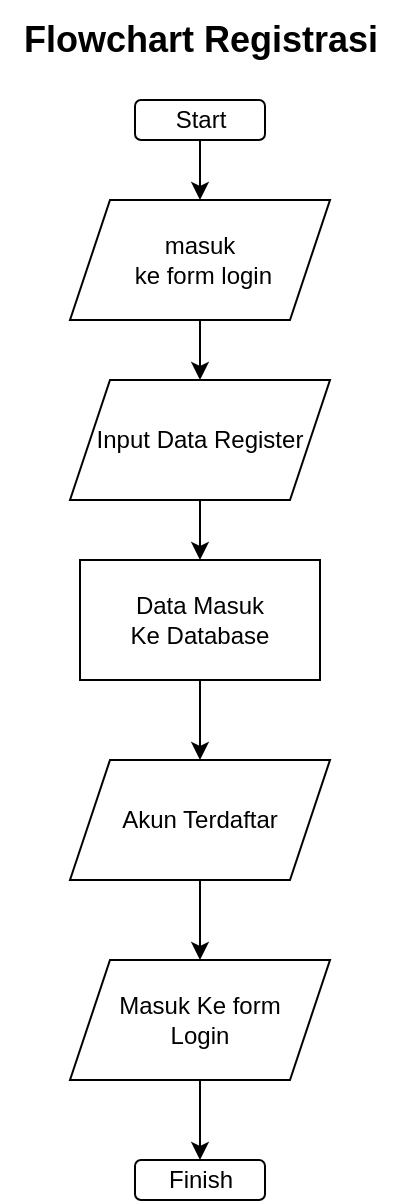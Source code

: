 <mxfile version="21.2.8" type="device">
  <diagram name="Page-1" id="ZJziXxxdAj8SFKqpZ-4v">
    <mxGraphModel dx="1219" dy="713" grid="1" gridSize="10" guides="1" tooltips="1" connect="1" arrows="1" fold="1" page="1" pageScale="1" pageWidth="850" pageHeight="1100" background="none" math="0" shadow="0">
      <root>
        <mxCell id="0" />
        <mxCell id="1" parent="0" />
        <mxCell id="44k4_VBJVtMnTsJ_2v9P-7" style="edgeStyle=orthogonalEdgeStyle;rounded=0;orthogonalLoop=1;jettySize=auto;html=1;exitX=0.5;exitY=1;exitDx=0;exitDy=0;" parent="1" edge="1">
          <mxGeometry relative="1" as="geometry">
            <mxPoint x="440" y="210" as="sourcePoint" />
            <mxPoint x="440" y="210" as="targetPoint" />
          </mxGeometry>
        </mxCell>
        <mxCell id="44k4_VBJVtMnTsJ_2v9P-68" value="&lt;b&gt;&lt;font style=&quot;font-size: 18px;&quot;&gt;Flowchart Registrasi&lt;/font&gt;&lt;/b&gt;" style="text;html=1;align=center;verticalAlign=middle;resizable=0;points=[];autosize=1;strokeColor=none;fillColor=none;" parent="1" vertex="1">
          <mxGeometry x="305" y="10" width="200" height="40" as="geometry" />
        </mxCell>
        <mxCell id="6W6a73ZQ8LbhypEmX5_w-8" style="edgeStyle=orthogonalEdgeStyle;rounded=0;orthogonalLoop=1;jettySize=auto;html=1;exitX=0.5;exitY=1;exitDx=0;exitDy=0;entryX=0.5;entryY=0;entryDx=0;entryDy=0;" parent="1" source="6W6a73ZQ8LbhypEmX5_w-3" target="6W6a73ZQ8LbhypEmX5_w-6" edge="1">
          <mxGeometry relative="1" as="geometry" />
        </mxCell>
        <mxCell id="6W6a73ZQ8LbhypEmX5_w-3" value="Start" style="rounded=1;whiteSpace=wrap;html=1;" parent="1" vertex="1">
          <mxGeometry x="372.5" y="60" width="65" height="20" as="geometry" />
        </mxCell>
        <mxCell id="Z_dmiDyKyYt-K_4B6xFp-5" style="edgeStyle=orthogonalEdgeStyle;rounded=0;orthogonalLoop=1;jettySize=auto;html=1;exitX=0.5;exitY=1;exitDx=0;exitDy=0;entryX=0.5;entryY=0;entryDx=0;entryDy=0;" edge="1" parent="1" source="6W6a73ZQ8LbhypEmX5_w-6" target="6W6a73ZQ8LbhypEmX5_w-29">
          <mxGeometry relative="1" as="geometry" />
        </mxCell>
        <mxCell id="6W6a73ZQ8LbhypEmX5_w-6" value="masuk&lt;br&gt;&amp;nbsp;ke form login" style="shape=parallelogram;perimeter=parallelogramPerimeter;whiteSpace=wrap;html=1;fixedSize=1;" parent="1" vertex="1">
          <mxGeometry x="340" y="110" width="130" height="60" as="geometry" />
        </mxCell>
        <mxCell id="6W6a73ZQ8LbhypEmX5_w-41" style="edgeStyle=orthogonalEdgeStyle;rounded=0;orthogonalLoop=1;jettySize=auto;html=1;exitX=0.5;exitY=1;exitDx=0;exitDy=0;entryX=0.5;entryY=0;entryDx=0;entryDy=0;" parent="1" source="6W6a73ZQ8LbhypEmX5_w-25" target="6W6a73ZQ8LbhypEmX5_w-40" edge="1">
          <mxGeometry relative="1" as="geometry" />
        </mxCell>
        <mxCell id="6W6a73ZQ8LbhypEmX5_w-25" value="Data Masuk &lt;br&gt;Ke Database" style="rounded=0;whiteSpace=wrap;html=1;" parent="1" vertex="1">
          <mxGeometry x="345" y="290" width="120" height="60" as="geometry" />
        </mxCell>
        <mxCell id="6W6a73ZQ8LbhypEmX5_w-31" style="edgeStyle=orthogonalEdgeStyle;rounded=0;orthogonalLoop=1;jettySize=auto;html=1;exitX=0.5;exitY=1;exitDx=0;exitDy=0;" parent="1" source="6W6a73ZQ8LbhypEmX5_w-29" target="6W6a73ZQ8LbhypEmX5_w-25" edge="1">
          <mxGeometry relative="1" as="geometry" />
        </mxCell>
        <mxCell id="6W6a73ZQ8LbhypEmX5_w-29" value="Input Data Register" style="shape=parallelogram;perimeter=parallelogramPerimeter;whiteSpace=wrap;html=1;fixedSize=1;" parent="1" vertex="1">
          <mxGeometry x="340" y="200" width="130" height="60" as="geometry" />
        </mxCell>
        <mxCell id="Z_dmiDyKyYt-K_4B6xFp-3" style="edgeStyle=orthogonalEdgeStyle;rounded=0;orthogonalLoop=1;jettySize=auto;html=1;exitX=0.5;exitY=1;exitDx=0;exitDy=0;entryX=0.5;entryY=0;entryDx=0;entryDy=0;" edge="1" parent="1" source="6W6a73ZQ8LbhypEmX5_w-40" target="Z_dmiDyKyYt-K_4B6xFp-2">
          <mxGeometry relative="1" as="geometry" />
        </mxCell>
        <mxCell id="6W6a73ZQ8LbhypEmX5_w-40" value="Akun Terdaftar" style="shape=parallelogram;perimeter=parallelogramPerimeter;whiteSpace=wrap;html=1;fixedSize=1;" parent="1" vertex="1">
          <mxGeometry x="340" y="390" width="130" height="60" as="geometry" />
        </mxCell>
        <mxCell id="6W6a73ZQ8LbhypEmX5_w-44" value="Finish" style="rounded=1;whiteSpace=wrap;html=1;" parent="1" vertex="1">
          <mxGeometry x="372.5" y="590" width="65" height="20" as="geometry" />
        </mxCell>
        <mxCell id="Z_dmiDyKyYt-K_4B6xFp-4" style="edgeStyle=orthogonalEdgeStyle;rounded=0;orthogonalLoop=1;jettySize=auto;html=1;exitX=0.5;exitY=1;exitDx=0;exitDy=0;entryX=0.5;entryY=0;entryDx=0;entryDy=0;" edge="1" parent="1" source="Z_dmiDyKyYt-K_4B6xFp-2" target="6W6a73ZQ8LbhypEmX5_w-44">
          <mxGeometry relative="1" as="geometry" />
        </mxCell>
        <mxCell id="Z_dmiDyKyYt-K_4B6xFp-2" value="Masuk Ke form &lt;br&gt;Login" style="shape=parallelogram;perimeter=parallelogramPerimeter;whiteSpace=wrap;html=1;fixedSize=1;" vertex="1" parent="1">
          <mxGeometry x="340" y="490" width="130" height="60" as="geometry" />
        </mxCell>
      </root>
    </mxGraphModel>
  </diagram>
</mxfile>
